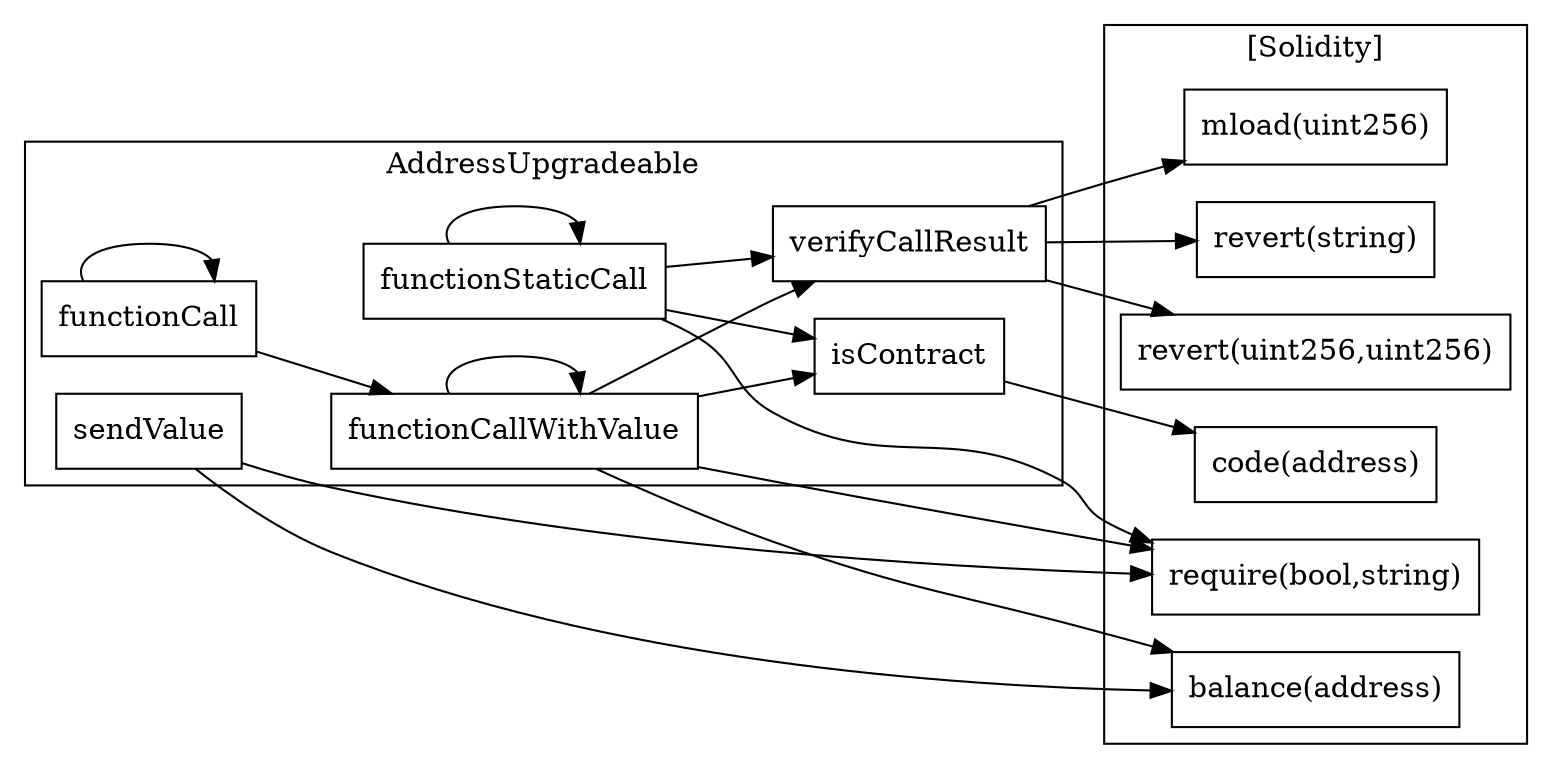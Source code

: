 strict digraph {
rankdir="LR"
node [shape=box]
subgraph cluster_242_AddressUpgradeable {
label = "AddressUpgradeable"
"242_functionCall" [label="functionCall"]
"242_functionStaticCall" [label="functionStaticCall"]
"242_sendValue" [label="sendValue"]
"242_verifyCallResult" [label="verifyCallResult"]
"242_isContract" [label="isContract"]
"242_functionCallWithValue" [label="functionCallWithValue"]
"242_functionCallWithValue" -> "242_functionCallWithValue"
"242_functionStaticCall" -> "242_verifyCallResult"
"242_functionStaticCall" -> "242_isContract"
"242_functionCall" -> "242_functionCallWithValue"
"242_functionStaticCall" -> "242_functionStaticCall"
"242_functionCallWithValue" -> "242_isContract"
"242_functionCallWithValue" -> "242_verifyCallResult"
"242_functionCall" -> "242_functionCall"
}subgraph cluster_solidity {
label = "[Solidity]"
"revert(string)" 
"revert(uint256,uint256)" 
"balance(address)" 
"mload(uint256)" 
"require(bool,string)" 
"code(address)" 
"242_sendValue" -> "balance(address)"
"242_functionCallWithValue" -> "balance(address)"
"242_functionStaticCall" -> "require(bool,string)"
"242_isContract" -> "code(address)"
"242_verifyCallResult" -> "mload(uint256)"
"242_functionCallWithValue" -> "require(bool,string)"
"242_sendValue" -> "require(bool,string)"
"242_verifyCallResult" -> "revert(uint256,uint256)"
"242_verifyCallResult" -> "revert(string)"
}
}